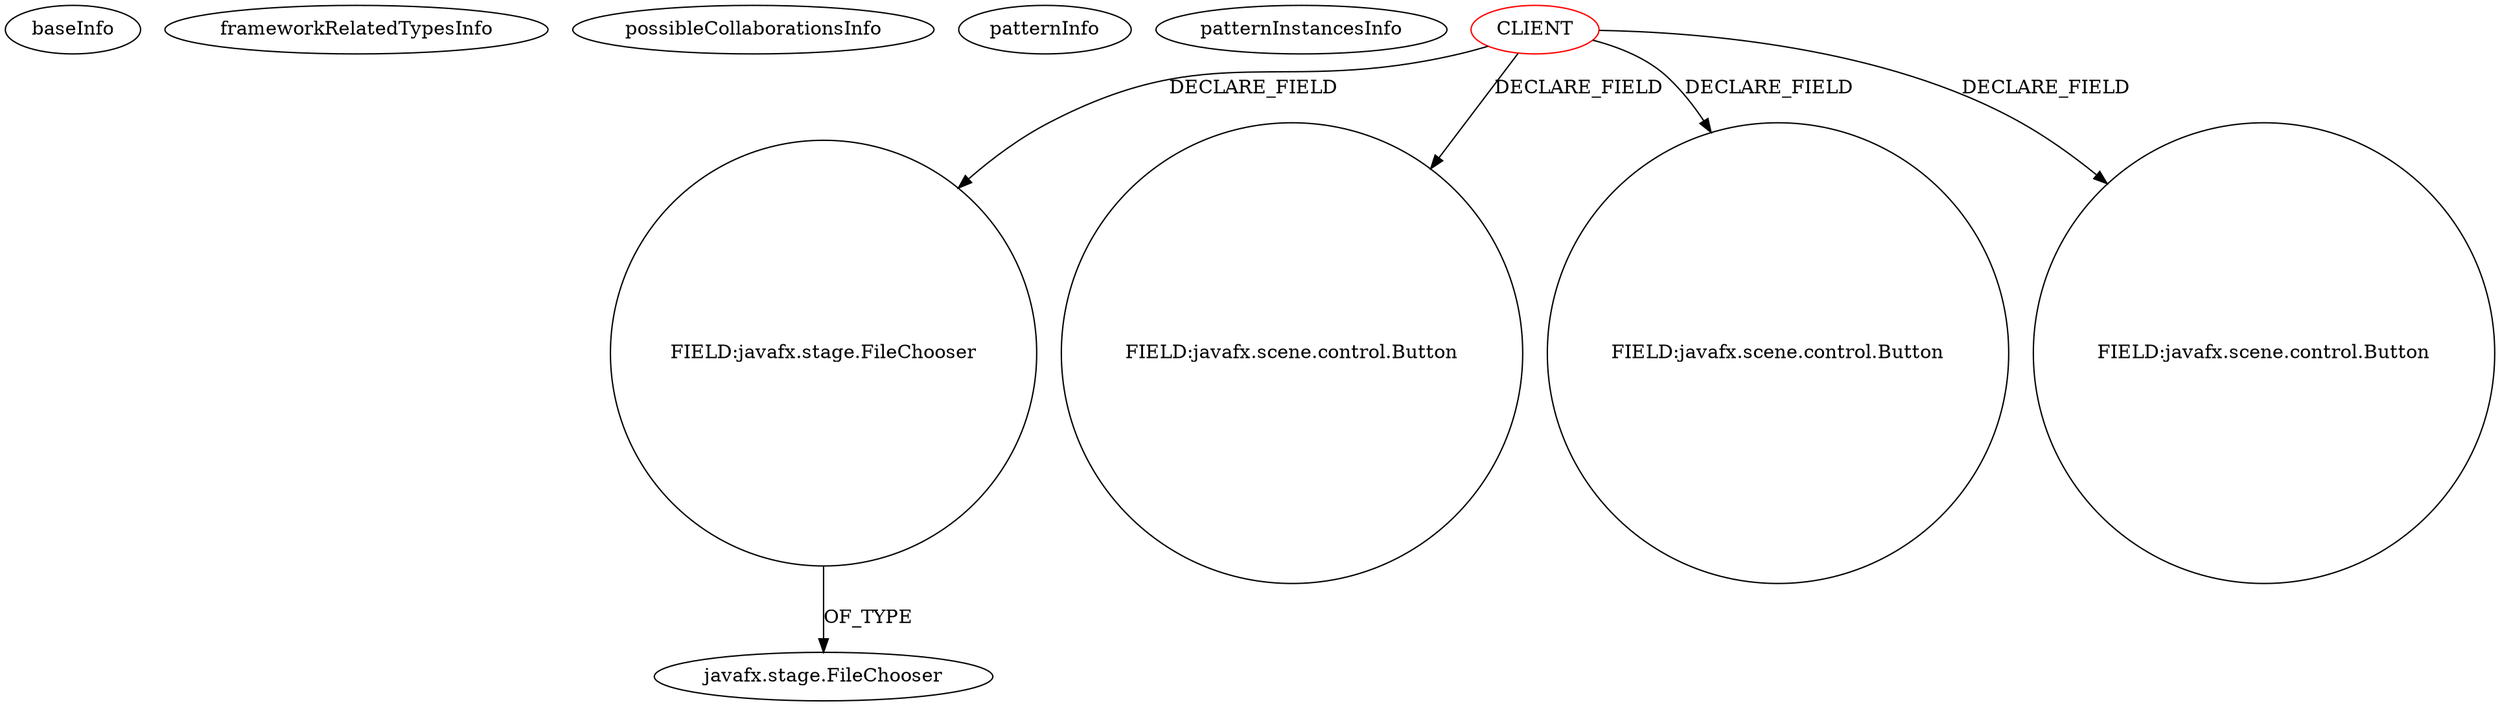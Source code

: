 digraph {
baseInfo[graphId=2426,category="pattern",isAnonymous=false,possibleRelation=false]
frameworkRelatedTypesInfo[]
possibleCollaborationsInfo[]
patternInfo[frequency=4.0,patternRootClient=0]
patternInstancesInfo[0="Jamakasi-JMCLauncherFX~/Jamakasi-JMCLauncherFX/JMCLauncherFX-master/src/jmclauncherfx/OptionsWindowController.java~OptionsWindowController~610",1="amonker-Trans~/amonker-Trans/Trans-master/src/cn/jingyun/trans/Project.java~Project~1849",2="amonker-Trans~/amonker-Trans/Trans-master/src/cn/jingyun/trans/MainPane.java~MainPane~1847",3="walker-clint-AIProj3~/walker-clint-AIProj3/AIProj3-master/src/application/GameBoardController.java~GameBoardController~4712"]
30[label="FIELD:javafx.stage.FileChooser",vertexType="FIELD_DECLARATION",isFrameworkType=false,shape=circle]
31[label="javafx.stage.FileChooser",vertexType="FRAMEWORK_CLASS_TYPE",isFrameworkType=false]
0[label="CLIENT",vertexType="ROOT_CLIENT_CLASS_DECLARATION",isFrameworkType=false,color=red]
12[label="FIELD:javafx.scene.control.Button",vertexType="FIELD_DECLARATION",isFrameworkType=false,shape=circle]
63[label="FIELD:javafx.scene.control.Button",vertexType="FIELD_DECLARATION",isFrameworkType=false,shape=circle]
46[label="FIELD:javafx.scene.control.Button",vertexType="FIELD_DECLARATION",isFrameworkType=false,shape=circle]
0->12[label="DECLARE_FIELD"]
30->31[label="OF_TYPE"]
0->46[label="DECLARE_FIELD"]
0->30[label="DECLARE_FIELD"]
0->63[label="DECLARE_FIELD"]
}
